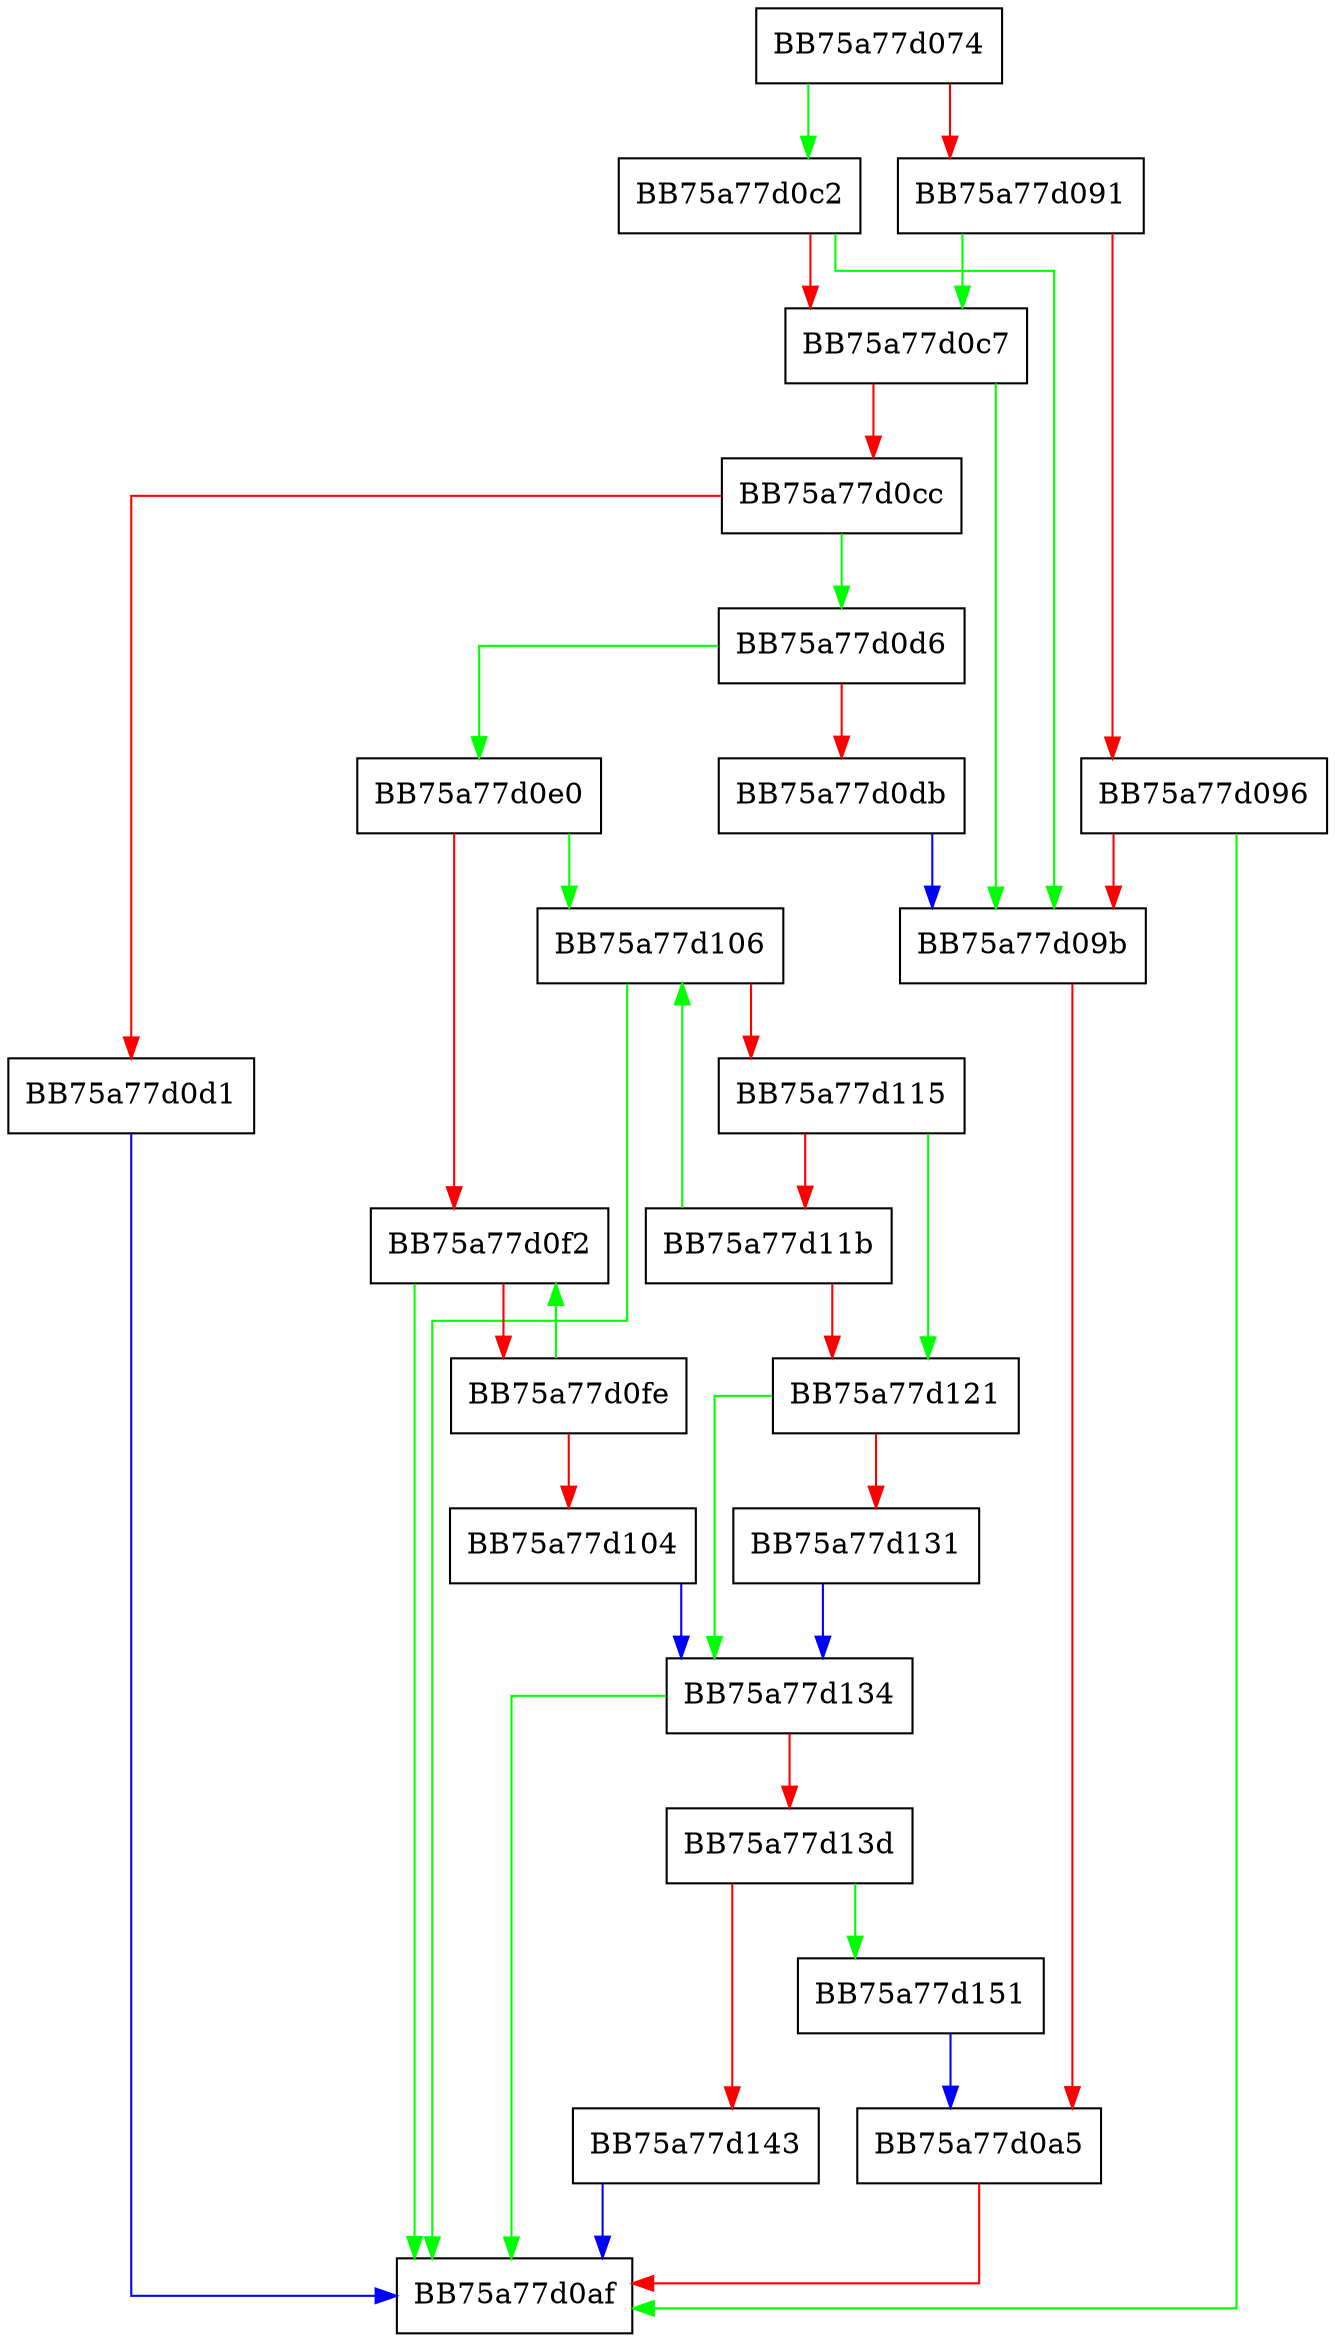 digraph strncpy_s {
  node [shape="box"];
  graph [splines=ortho];
  BB75a77d074 -> BB75a77d0c2 [color="green"];
  BB75a77d074 -> BB75a77d091 [color="red"];
  BB75a77d091 -> BB75a77d0c7 [color="green"];
  BB75a77d091 -> BB75a77d096 [color="red"];
  BB75a77d096 -> BB75a77d0af [color="green"];
  BB75a77d096 -> BB75a77d09b [color="red"];
  BB75a77d09b -> BB75a77d0a5 [color="red"];
  BB75a77d0a5 -> BB75a77d0af [color="red"];
  BB75a77d0c2 -> BB75a77d09b [color="green"];
  BB75a77d0c2 -> BB75a77d0c7 [color="red"];
  BB75a77d0c7 -> BB75a77d09b [color="green"];
  BB75a77d0c7 -> BB75a77d0cc [color="red"];
  BB75a77d0cc -> BB75a77d0d6 [color="green"];
  BB75a77d0cc -> BB75a77d0d1 [color="red"];
  BB75a77d0d1 -> BB75a77d0af [color="blue"];
  BB75a77d0d6 -> BB75a77d0e0 [color="green"];
  BB75a77d0d6 -> BB75a77d0db [color="red"];
  BB75a77d0db -> BB75a77d09b [color="blue"];
  BB75a77d0e0 -> BB75a77d106 [color="green"];
  BB75a77d0e0 -> BB75a77d0f2 [color="red"];
  BB75a77d0f2 -> BB75a77d0af [color="green"];
  BB75a77d0f2 -> BB75a77d0fe [color="red"];
  BB75a77d0fe -> BB75a77d0f2 [color="green"];
  BB75a77d0fe -> BB75a77d104 [color="red"];
  BB75a77d104 -> BB75a77d134 [color="blue"];
  BB75a77d106 -> BB75a77d0af [color="green"];
  BB75a77d106 -> BB75a77d115 [color="red"];
  BB75a77d115 -> BB75a77d121 [color="green"];
  BB75a77d115 -> BB75a77d11b [color="red"];
  BB75a77d11b -> BB75a77d106 [color="green"];
  BB75a77d11b -> BB75a77d121 [color="red"];
  BB75a77d121 -> BB75a77d134 [color="green"];
  BB75a77d121 -> BB75a77d131 [color="red"];
  BB75a77d131 -> BB75a77d134 [color="blue"];
  BB75a77d134 -> BB75a77d0af [color="green"];
  BB75a77d134 -> BB75a77d13d [color="red"];
  BB75a77d13d -> BB75a77d151 [color="green"];
  BB75a77d13d -> BB75a77d143 [color="red"];
  BB75a77d143 -> BB75a77d0af [color="blue"];
  BB75a77d151 -> BB75a77d0a5 [color="blue"];
}